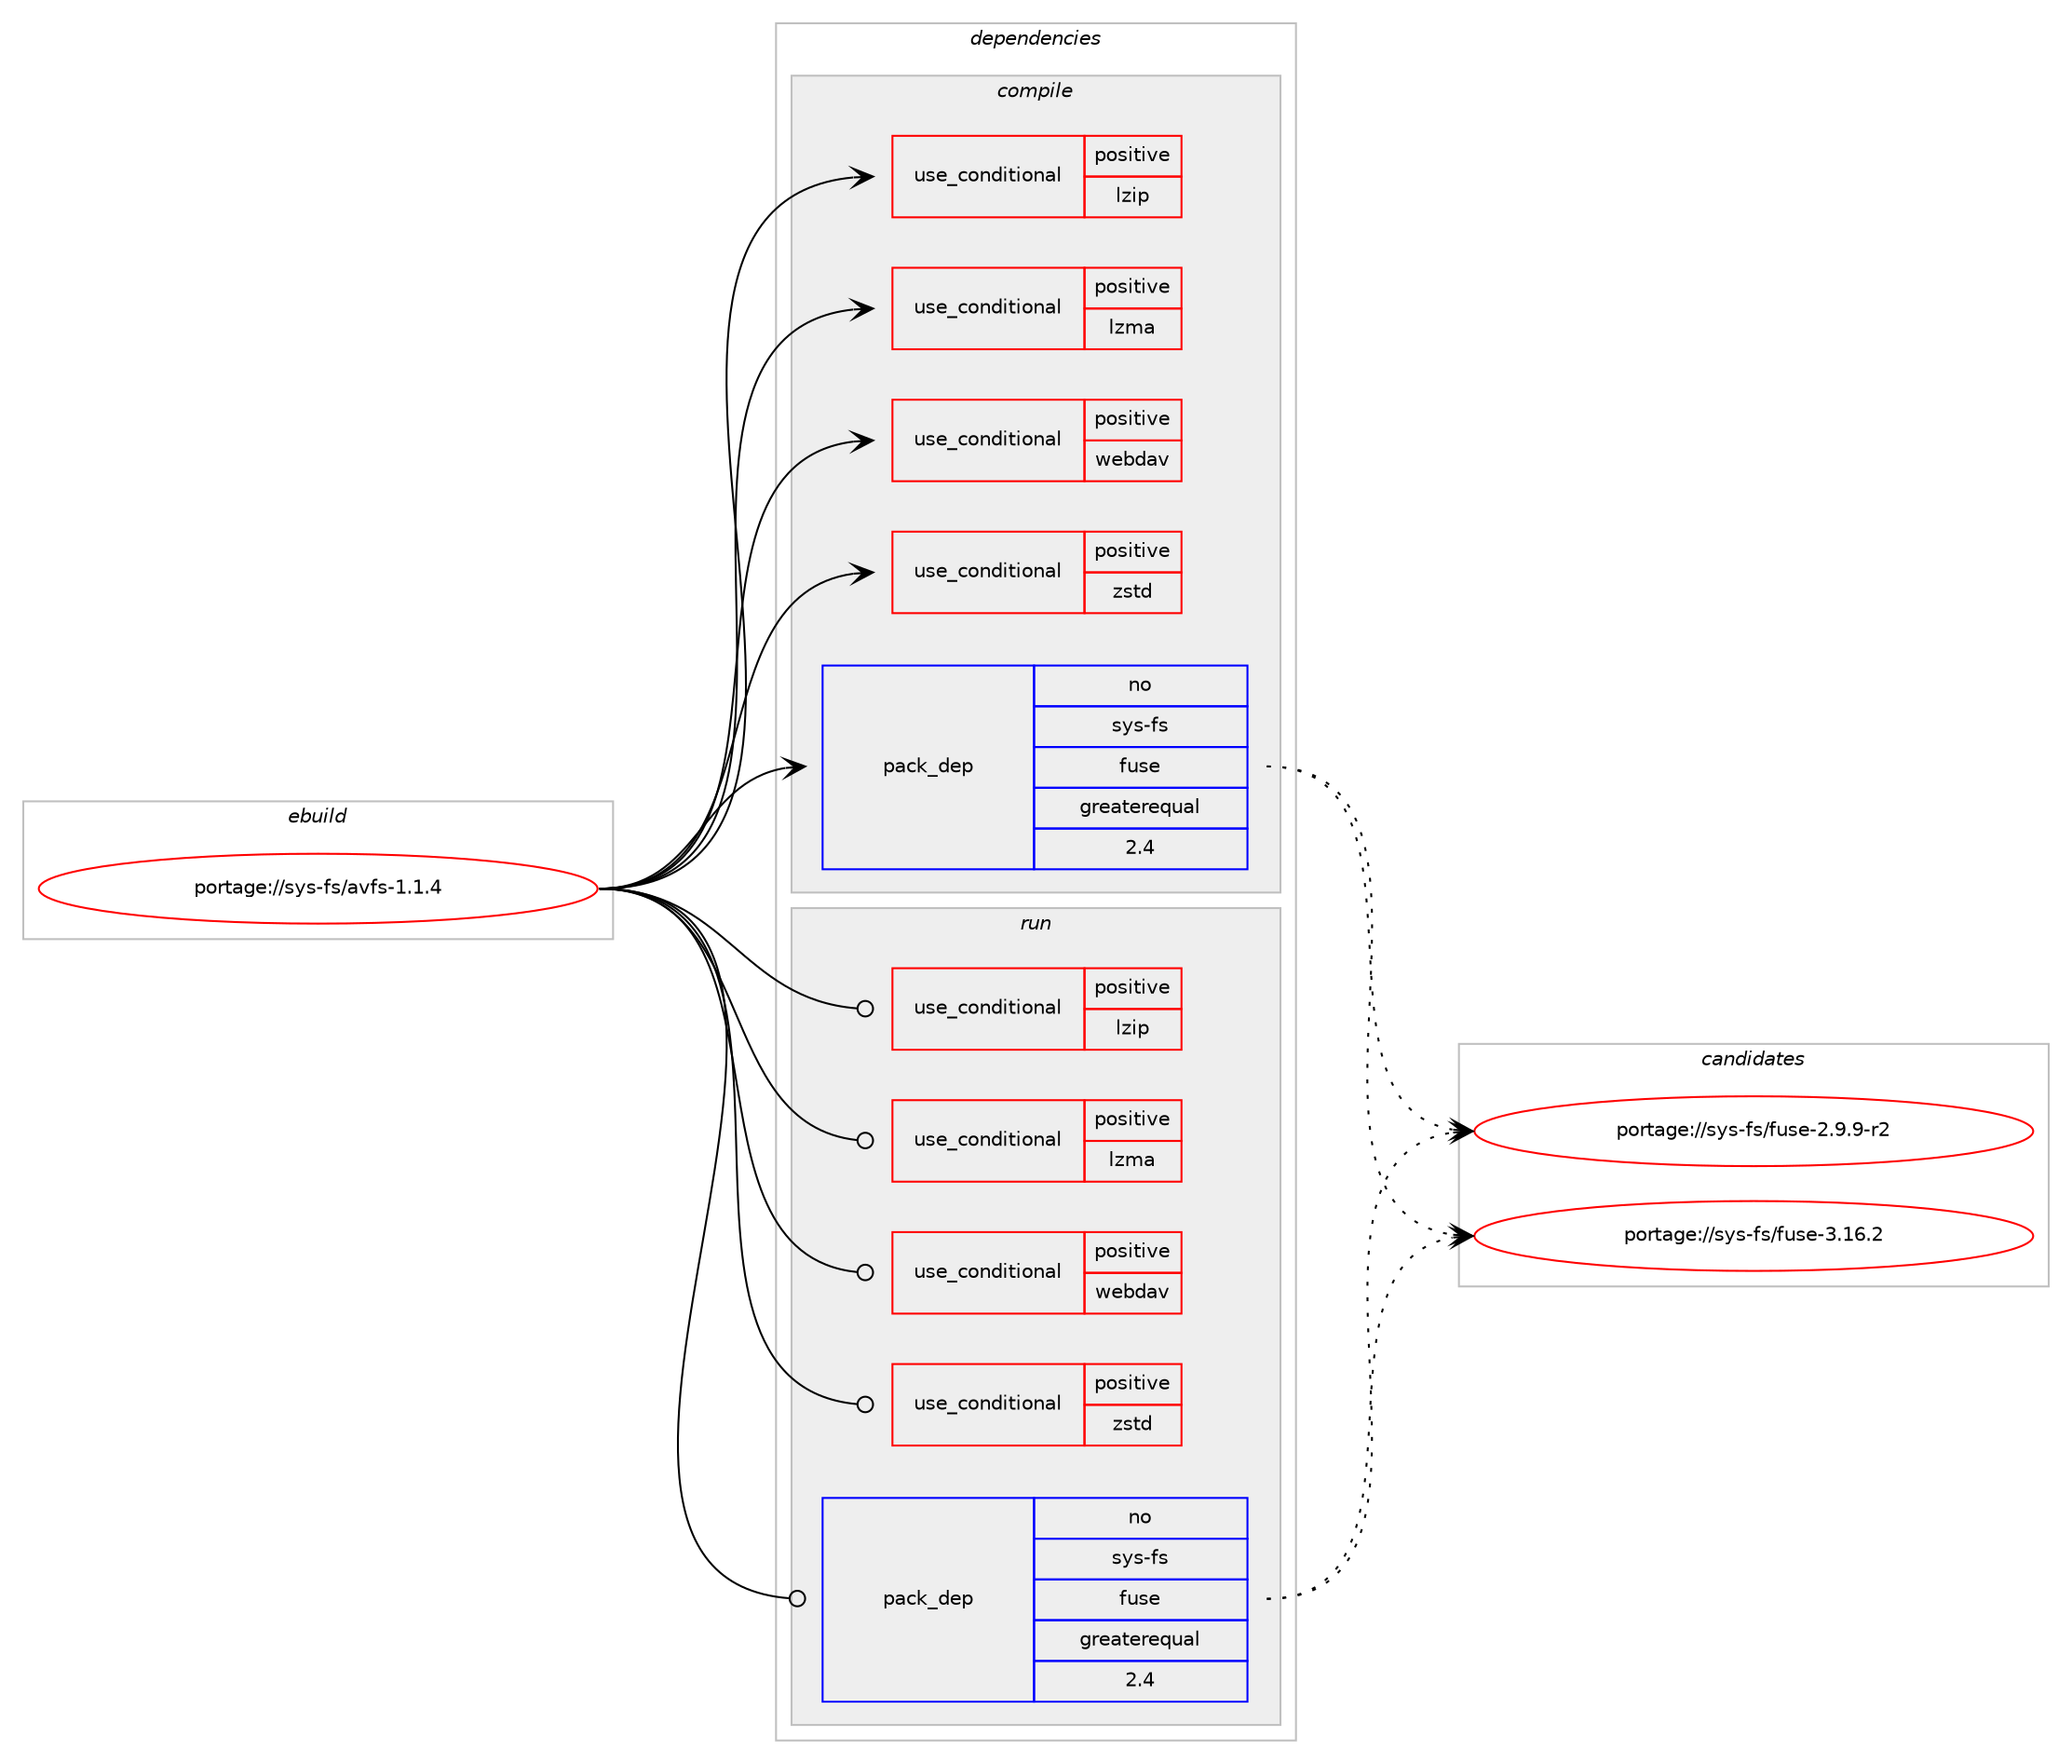 digraph prolog {

# *************
# Graph options
# *************

newrank=true;
concentrate=true;
compound=true;
graph [rankdir=LR,fontname=Helvetica,fontsize=10,ranksep=1.5];#, ranksep=2.5, nodesep=0.2];
edge  [arrowhead=vee];
node  [fontname=Helvetica,fontsize=10];

# **********
# The ebuild
# **********

subgraph cluster_leftcol {
color=gray;
rank=same;
label=<<i>ebuild</i>>;
id [label="portage://sys-fs/avfs-1.1.4", color=red, width=4, href="../sys-fs/avfs-1.1.4.svg"];
}

# ****************
# The dependencies
# ****************

subgraph cluster_midcol {
color=gray;
label=<<i>dependencies</i>>;
subgraph cluster_compile {
fillcolor="#eeeeee";
style=filled;
label=<<i>compile</i>>;
subgraph cond735 {
dependency2004 [label=<<TABLE BORDER="0" CELLBORDER="1" CELLSPACING="0" CELLPADDING="4"><TR><TD ROWSPAN="3" CELLPADDING="10">use_conditional</TD></TR><TR><TD>positive</TD></TR><TR><TD>lzip</TD></TR></TABLE>>, shape=none, color=red];
# *** BEGIN UNKNOWN DEPENDENCY TYPE (TODO) ***
# dependency2004 -> package_dependency(portage://sys-fs/avfs-1.1.4,install,no,app-arch,lzlib,none,[,,],[],[])
# *** END UNKNOWN DEPENDENCY TYPE (TODO) ***

}
id:e -> dependency2004:w [weight=20,style="solid",arrowhead="vee"];
subgraph cond736 {
dependency2005 [label=<<TABLE BORDER="0" CELLBORDER="1" CELLSPACING="0" CELLPADDING="4"><TR><TD ROWSPAN="3" CELLPADDING="10">use_conditional</TD></TR><TR><TD>positive</TD></TR><TR><TD>lzma</TD></TR></TABLE>>, shape=none, color=red];
# *** BEGIN UNKNOWN DEPENDENCY TYPE (TODO) ***
# dependency2005 -> package_dependency(portage://sys-fs/avfs-1.1.4,install,no,app-arch,xz-utils,none,[,,],[],[])
# *** END UNKNOWN DEPENDENCY TYPE (TODO) ***

}
id:e -> dependency2005:w [weight=20,style="solid",arrowhead="vee"];
subgraph cond737 {
dependency2006 [label=<<TABLE BORDER="0" CELLBORDER="1" CELLSPACING="0" CELLPADDING="4"><TR><TD ROWSPAN="3" CELLPADDING="10">use_conditional</TD></TR><TR><TD>positive</TD></TR><TR><TD>webdav</TD></TR></TABLE>>, shape=none, color=red];
# *** BEGIN UNKNOWN DEPENDENCY TYPE (TODO) ***
# dependency2006 -> package_dependency(portage://sys-fs/avfs-1.1.4,install,no,net-libs,neon,none,[,,],any_same_slot,[])
# *** END UNKNOWN DEPENDENCY TYPE (TODO) ***

}
id:e -> dependency2006:w [weight=20,style="solid",arrowhead="vee"];
subgraph cond738 {
dependency2007 [label=<<TABLE BORDER="0" CELLBORDER="1" CELLSPACING="0" CELLPADDING="4"><TR><TD ROWSPAN="3" CELLPADDING="10">use_conditional</TD></TR><TR><TD>positive</TD></TR><TR><TD>zstd</TD></TR></TABLE>>, shape=none, color=red];
# *** BEGIN UNKNOWN DEPENDENCY TYPE (TODO) ***
# dependency2007 -> package_dependency(portage://sys-fs/avfs-1.1.4,install,no,app-arch,zstd,none,[,,],any_same_slot,[])
# *** END UNKNOWN DEPENDENCY TYPE (TODO) ***

}
id:e -> dependency2007:w [weight=20,style="solid",arrowhead="vee"];
# *** BEGIN UNKNOWN DEPENDENCY TYPE (TODO) ***
# id -> package_dependency(portage://sys-fs/avfs-1.1.4,install,no,app-arch,bzip2,none,[,,],any_same_slot,[])
# *** END UNKNOWN DEPENDENCY TYPE (TODO) ***

subgraph pack1252 {
dependency2008 [label=<<TABLE BORDER="0" CELLBORDER="1" CELLSPACING="0" CELLPADDING="4" WIDTH="220"><TR><TD ROWSPAN="6" CELLPADDING="30">pack_dep</TD></TR><TR><TD WIDTH="110">no</TD></TR><TR><TD>sys-fs</TD></TR><TR><TD>fuse</TD></TR><TR><TD>greaterequal</TD></TR><TR><TD>2.4</TD></TR></TABLE>>, shape=none, color=blue];
}
id:e -> dependency2008:w [weight=20,style="solid",arrowhead="vee"];
# *** BEGIN UNKNOWN DEPENDENCY TYPE (TODO) ***
# id -> package_dependency(portage://sys-fs/avfs-1.1.4,install,no,sys-libs,zlib,none,[,,],[],[])
# *** END UNKNOWN DEPENDENCY TYPE (TODO) ***

}
subgraph cluster_compileandrun {
fillcolor="#eeeeee";
style=filled;
label=<<i>compile and run</i>>;
}
subgraph cluster_run {
fillcolor="#eeeeee";
style=filled;
label=<<i>run</i>>;
subgraph cond739 {
dependency2009 [label=<<TABLE BORDER="0" CELLBORDER="1" CELLSPACING="0" CELLPADDING="4"><TR><TD ROWSPAN="3" CELLPADDING="10">use_conditional</TD></TR><TR><TD>positive</TD></TR><TR><TD>lzip</TD></TR></TABLE>>, shape=none, color=red];
# *** BEGIN UNKNOWN DEPENDENCY TYPE (TODO) ***
# dependency2009 -> package_dependency(portage://sys-fs/avfs-1.1.4,run,no,app-arch,lzlib,none,[,,],[],[])
# *** END UNKNOWN DEPENDENCY TYPE (TODO) ***

}
id:e -> dependency2009:w [weight=20,style="solid",arrowhead="odot"];
subgraph cond740 {
dependency2010 [label=<<TABLE BORDER="0" CELLBORDER="1" CELLSPACING="0" CELLPADDING="4"><TR><TD ROWSPAN="3" CELLPADDING="10">use_conditional</TD></TR><TR><TD>positive</TD></TR><TR><TD>lzma</TD></TR></TABLE>>, shape=none, color=red];
# *** BEGIN UNKNOWN DEPENDENCY TYPE (TODO) ***
# dependency2010 -> package_dependency(portage://sys-fs/avfs-1.1.4,run,no,app-arch,xz-utils,none,[,,],[],[])
# *** END UNKNOWN DEPENDENCY TYPE (TODO) ***

}
id:e -> dependency2010:w [weight=20,style="solid",arrowhead="odot"];
subgraph cond741 {
dependency2011 [label=<<TABLE BORDER="0" CELLBORDER="1" CELLSPACING="0" CELLPADDING="4"><TR><TD ROWSPAN="3" CELLPADDING="10">use_conditional</TD></TR><TR><TD>positive</TD></TR><TR><TD>webdav</TD></TR></TABLE>>, shape=none, color=red];
# *** BEGIN UNKNOWN DEPENDENCY TYPE (TODO) ***
# dependency2011 -> package_dependency(portage://sys-fs/avfs-1.1.4,run,no,net-libs,neon,none,[,,],any_same_slot,[])
# *** END UNKNOWN DEPENDENCY TYPE (TODO) ***

}
id:e -> dependency2011:w [weight=20,style="solid",arrowhead="odot"];
subgraph cond742 {
dependency2012 [label=<<TABLE BORDER="0" CELLBORDER="1" CELLSPACING="0" CELLPADDING="4"><TR><TD ROWSPAN="3" CELLPADDING="10">use_conditional</TD></TR><TR><TD>positive</TD></TR><TR><TD>zstd</TD></TR></TABLE>>, shape=none, color=red];
# *** BEGIN UNKNOWN DEPENDENCY TYPE (TODO) ***
# dependency2012 -> package_dependency(portage://sys-fs/avfs-1.1.4,run,no,app-arch,zstd,none,[,,],any_same_slot,[])
# *** END UNKNOWN DEPENDENCY TYPE (TODO) ***

}
id:e -> dependency2012:w [weight=20,style="solid",arrowhead="odot"];
# *** BEGIN UNKNOWN DEPENDENCY TYPE (TODO) ***
# id -> package_dependency(portage://sys-fs/avfs-1.1.4,run,no,app-arch,bzip2,none,[,,],any_same_slot,[])
# *** END UNKNOWN DEPENDENCY TYPE (TODO) ***

subgraph pack1253 {
dependency2013 [label=<<TABLE BORDER="0" CELLBORDER="1" CELLSPACING="0" CELLPADDING="4" WIDTH="220"><TR><TD ROWSPAN="6" CELLPADDING="30">pack_dep</TD></TR><TR><TD WIDTH="110">no</TD></TR><TR><TD>sys-fs</TD></TR><TR><TD>fuse</TD></TR><TR><TD>greaterequal</TD></TR><TR><TD>2.4</TD></TR></TABLE>>, shape=none, color=blue];
}
id:e -> dependency2013:w [weight=20,style="solid",arrowhead="odot"];
# *** BEGIN UNKNOWN DEPENDENCY TYPE (TODO) ***
# id -> package_dependency(portage://sys-fs/avfs-1.1.4,run,no,sys-libs,zlib,none,[,,],[],[])
# *** END UNKNOWN DEPENDENCY TYPE (TODO) ***

}
}

# **************
# The candidates
# **************

subgraph cluster_choices {
rank=same;
color=gray;
label=<<i>candidates</i>>;

subgraph choice1252 {
color=black;
nodesep=1;
choice11512111545102115471021171151014550465746574511450 [label="portage://sys-fs/fuse-2.9.9-r2", color=red, width=4,href="../sys-fs/fuse-2.9.9-r2.svg"];
choice115121115451021154710211711510145514649544650 [label="portage://sys-fs/fuse-3.16.2", color=red, width=4,href="../sys-fs/fuse-3.16.2.svg"];
dependency2008:e -> choice11512111545102115471021171151014550465746574511450:w [style=dotted,weight="100"];
dependency2008:e -> choice115121115451021154710211711510145514649544650:w [style=dotted,weight="100"];
}
subgraph choice1253 {
color=black;
nodesep=1;
choice11512111545102115471021171151014550465746574511450 [label="portage://sys-fs/fuse-2.9.9-r2", color=red, width=4,href="../sys-fs/fuse-2.9.9-r2.svg"];
choice115121115451021154710211711510145514649544650 [label="portage://sys-fs/fuse-3.16.2", color=red, width=4,href="../sys-fs/fuse-3.16.2.svg"];
dependency2013:e -> choice11512111545102115471021171151014550465746574511450:w [style=dotted,weight="100"];
dependency2013:e -> choice115121115451021154710211711510145514649544650:w [style=dotted,weight="100"];
}
}

}
